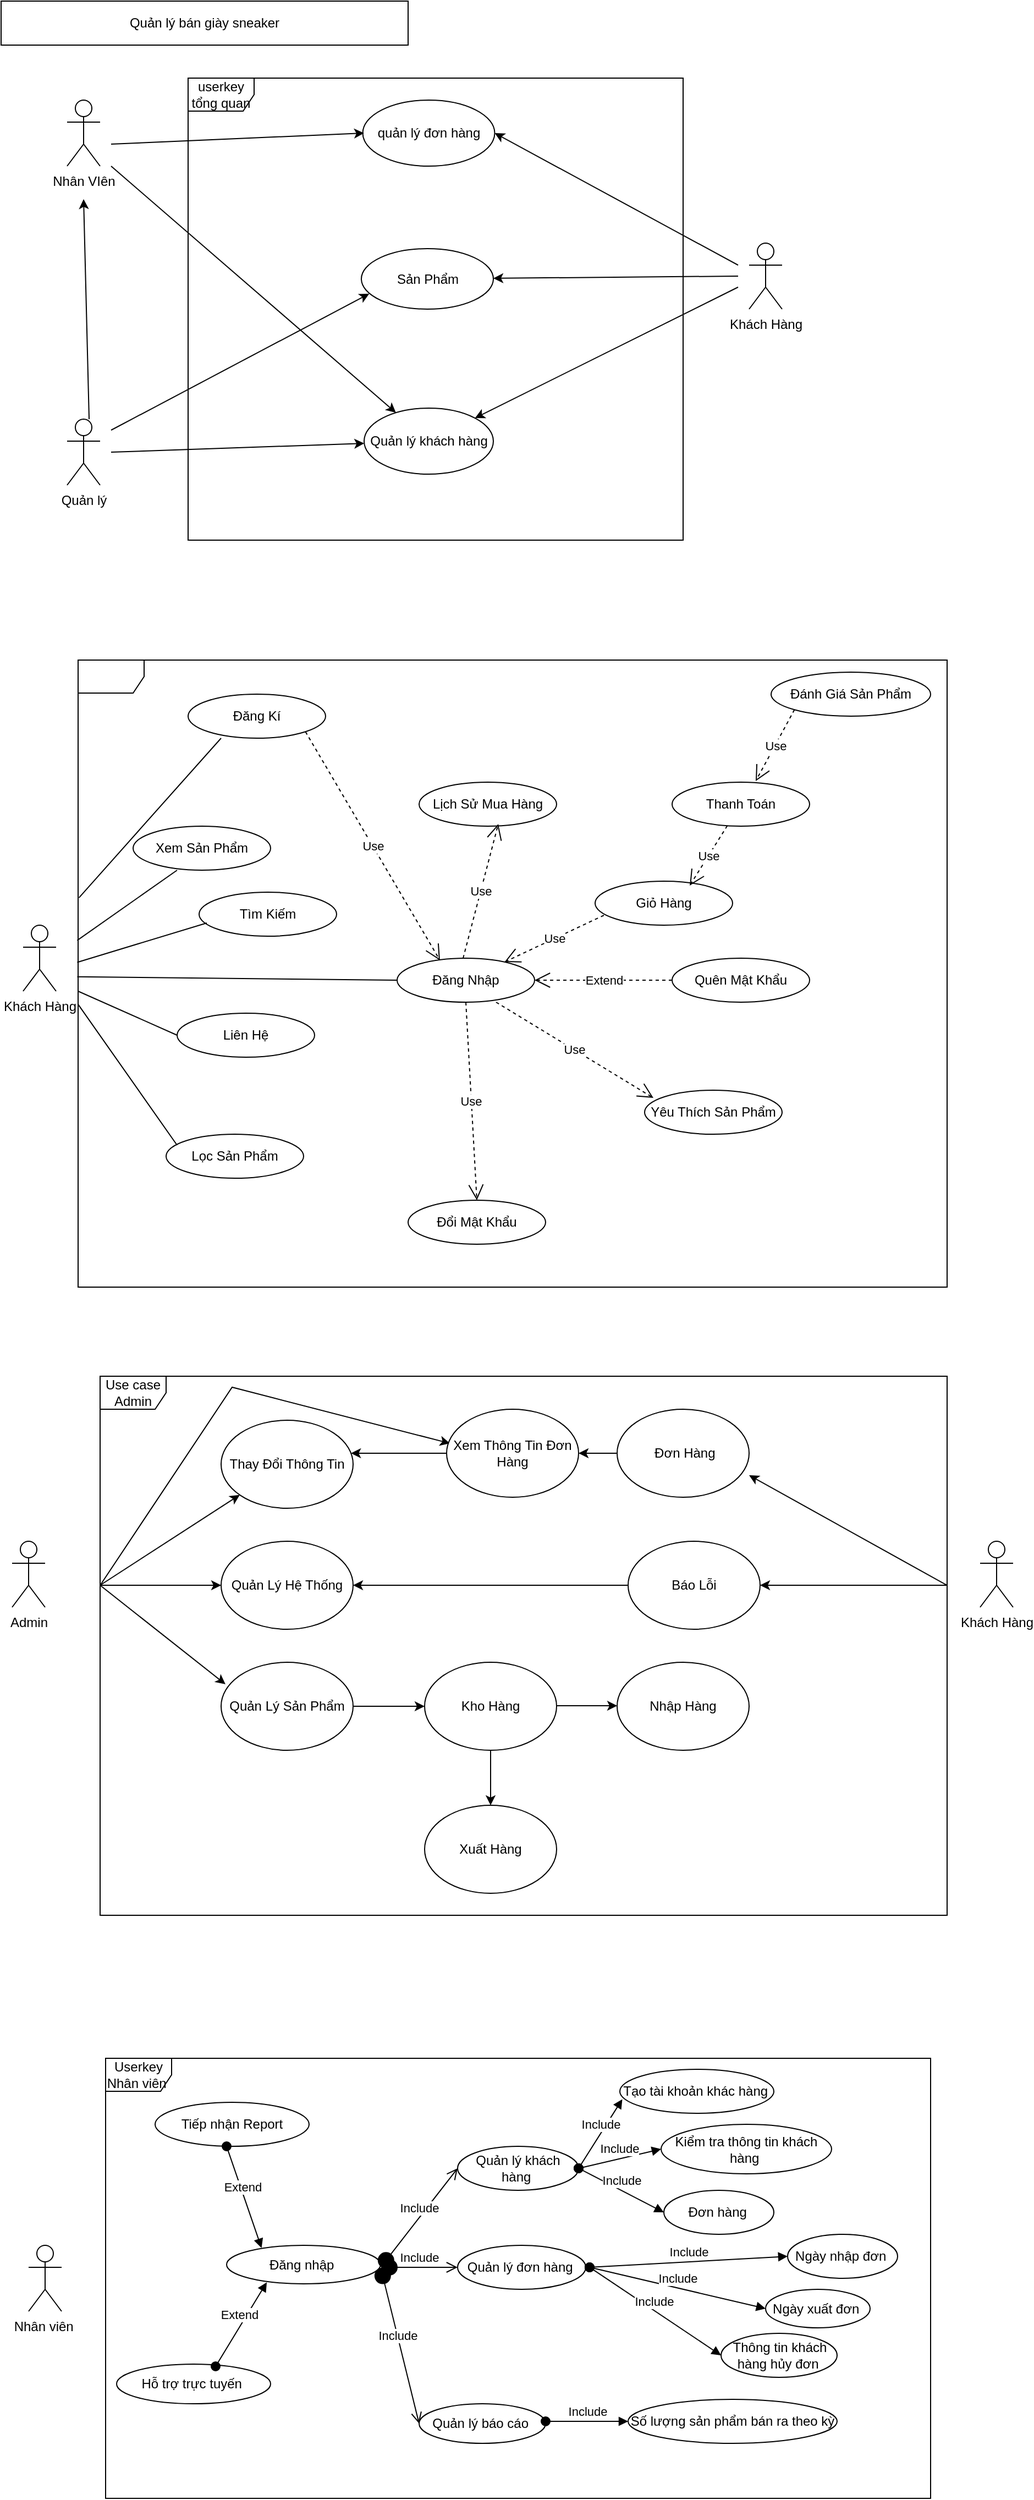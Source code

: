 <mxfile version="22.1.17" type="github">
  <diagram name="Trang-1" id="5llE8GZES7uabzYmKtOs">
    <mxGraphModel dx="1002" dy="535" grid="1" gridSize="10" guides="1" tooltips="1" connect="1" arrows="1" fold="1" page="1" pageScale="1" pageWidth="827" pageHeight="1169" math="0" shadow="0">
      <root>
        <mxCell id="0" />
        <mxCell id="1" parent="0" />
        <mxCell id="TOl0E02UGa285p_MY37N-1" value="Quản lý&lt;br&gt;" style="shape=umlActor;verticalLabelPosition=bottom;verticalAlign=top;html=1;outlineConnect=0;" parent="1" vertex="1">
          <mxGeometry x="60" y="380" width="30" height="60" as="geometry" />
        </mxCell>
        <mxCell id="TOl0E02UGa285p_MY37N-2" value="Nhân VIên" style="shape=umlActor;verticalLabelPosition=bottom;verticalAlign=top;html=1;outlineConnect=0;" parent="1" vertex="1">
          <mxGeometry x="60" y="90" width="30" height="60" as="geometry" />
        </mxCell>
        <mxCell id="TOl0E02UGa285p_MY37N-4" value="Khách Hàng&lt;br&gt;" style="shape=umlActor;verticalLabelPosition=bottom;verticalAlign=top;html=1;outlineConnect=0;" parent="1" vertex="1">
          <mxGeometry x="680" y="220" width="30" height="60" as="geometry" />
        </mxCell>
        <mxCell id="TOl0E02UGa285p_MY37N-10" value="userkey tổng quan" style="shape=umlFrame;whiteSpace=wrap;html=1;pointerEvents=0;" parent="1" vertex="1">
          <mxGeometry x="170" y="70" width="450" height="420" as="geometry" />
        </mxCell>
        <mxCell id="JZ5myD8rYxTzlc6HxNOB-1" value="quản lý đơn hàng" style="ellipse;whiteSpace=wrap;html=1;" parent="1" vertex="1">
          <mxGeometry x="328.75" y="90" width="120" height="60" as="geometry" />
        </mxCell>
        <mxCell id="JZ5myD8rYxTzlc6HxNOB-3" value="Quản lý khách hàng" style="ellipse;whiteSpace=wrap;html=1;" parent="1" vertex="1">
          <mxGeometry x="330" y="370" width="117.5" height="60" as="geometry" />
        </mxCell>
        <mxCell id="JZ5myD8rYxTzlc6HxNOB-4" value="Quản lý bán giày sneaker" style="rounded=0;whiteSpace=wrap;html=1;" parent="1" vertex="1">
          <mxGeometry width="370" height="40" as="geometry" />
        </mxCell>
        <mxCell id="JZ5myD8rYxTzlc6HxNOB-5" value="" style="endArrow=classic;html=1;rounded=0;exitX=0.667;exitY=0;exitDx=0;exitDy=0;exitPerimeter=0;" parent="1" source="TOl0E02UGa285p_MY37N-1" edge="1">
          <mxGeometry width="50" height="50" relative="1" as="geometry">
            <mxPoint x="60" y="390" as="sourcePoint" />
            <mxPoint x="75" y="180" as="targetPoint" />
          </mxGeometry>
        </mxCell>
        <mxCell id="JZ5myD8rYxTzlc6HxNOB-6" value="Sản Phẩm" style="ellipse;whiteSpace=wrap;html=1;" parent="1" vertex="1">
          <mxGeometry x="327.5" y="225" width="120" height="55" as="geometry" />
        </mxCell>
        <mxCell id="JZ5myD8rYxTzlc6HxNOB-13" value="" style="endArrow=classic;html=1;rounded=0;" parent="1" target="JZ5myD8rYxTzlc6HxNOB-3" edge="1">
          <mxGeometry width="50" height="50" relative="1" as="geometry">
            <mxPoint x="100" y="150" as="sourcePoint" />
            <mxPoint x="150" y="100" as="targetPoint" />
          </mxGeometry>
        </mxCell>
        <mxCell id="JZ5myD8rYxTzlc6HxNOB-16" value="" style="endArrow=classic;html=1;rounded=0;" parent="1" target="JZ5myD8rYxTzlc6HxNOB-3" edge="1">
          <mxGeometry width="50" height="50" relative="1" as="geometry">
            <mxPoint x="100" y="410" as="sourcePoint" />
            <mxPoint x="150" y="360" as="targetPoint" />
          </mxGeometry>
        </mxCell>
        <mxCell id="JZ5myD8rYxTzlc6HxNOB-17" value="" style="endArrow=classic;html=1;rounded=0;entryX=0.06;entryY=0.745;entryDx=0;entryDy=0;entryPerimeter=0;" parent="1" target="JZ5myD8rYxTzlc6HxNOB-6" edge="1">
          <mxGeometry width="50" height="50" relative="1" as="geometry">
            <mxPoint x="100" y="390" as="sourcePoint" />
            <mxPoint x="150" y="340" as="targetPoint" />
          </mxGeometry>
        </mxCell>
        <mxCell id="JZ5myD8rYxTzlc6HxNOB-18" value="" style="endArrow=classic;html=1;rounded=0;" parent="1" target="JZ5myD8rYxTzlc6HxNOB-6" edge="1">
          <mxGeometry width="50" height="50" relative="1" as="geometry">
            <mxPoint x="670" y="250" as="sourcePoint" />
            <mxPoint x="740" y="200" as="targetPoint" />
          </mxGeometry>
        </mxCell>
        <mxCell id="s3C_4ocLMXlNBmhWru_O-2" value="" style="shape=umlFrame;whiteSpace=wrap;html=1;pointerEvents=0;" parent="1" vertex="1">
          <mxGeometry x="70" y="599" width="790" height="570" as="geometry" />
        </mxCell>
        <mxCell id="s3C_4ocLMXlNBmhWru_O-5" value="Đăng Nhập" style="ellipse;whiteSpace=wrap;html=1;" parent="1" vertex="1">
          <mxGeometry x="360" y="870" width="125" height="40" as="geometry" />
        </mxCell>
        <mxCell id="s3C_4ocLMXlNBmhWru_O-7" value="Liên Hệ" style="ellipse;whiteSpace=wrap;html=1;" parent="1" vertex="1">
          <mxGeometry x="160" y="920" width="125" height="40" as="geometry" />
        </mxCell>
        <mxCell id="s3C_4ocLMXlNBmhWru_O-8" value="Đăng Kí" style="ellipse;whiteSpace=wrap;html=1;" parent="1" vertex="1">
          <mxGeometry x="170" y="630" width="125" height="40" as="geometry" />
        </mxCell>
        <mxCell id="s3C_4ocLMXlNBmhWru_O-9" value="Tìm Kiếm" style="ellipse;whiteSpace=wrap;html=1;" parent="1" vertex="1">
          <mxGeometry x="180" y="810" width="125" height="40" as="geometry" />
        </mxCell>
        <mxCell id="s3C_4ocLMXlNBmhWru_O-10" value="Lọc Sản Phẩm" style="ellipse;whiteSpace=wrap;html=1;" parent="1" vertex="1">
          <mxGeometry x="150" y="1030" width="125" height="40" as="geometry" />
        </mxCell>
        <mxCell id="s3C_4ocLMXlNBmhWru_O-11" value="Lịch Sử Mua Hàng" style="ellipse;whiteSpace=wrap;html=1;" parent="1" vertex="1">
          <mxGeometry x="380" y="710" width="125" height="40" as="geometry" />
        </mxCell>
        <mxCell id="s3C_4ocLMXlNBmhWru_O-12" value="Đổi Mật Khẩu" style="ellipse;whiteSpace=wrap;html=1;" parent="1" vertex="1">
          <mxGeometry x="370" y="1090" width="125" height="40" as="geometry" />
        </mxCell>
        <mxCell id="s3C_4ocLMXlNBmhWru_O-13" value="Giỏ Hàng" style="ellipse;whiteSpace=wrap;html=1;" parent="1" vertex="1">
          <mxGeometry x="540" y="800" width="125" height="40" as="geometry" />
        </mxCell>
        <mxCell id="s3C_4ocLMXlNBmhWru_O-14" value="Thanh Toán" style="ellipse;whiteSpace=wrap;html=1;" parent="1" vertex="1">
          <mxGeometry x="610" y="710" width="125" height="40" as="geometry" />
        </mxCell>
        <mxCell id="s3C_4ocLMXlNBmhWru_O-15" value="Đánh Giá Sản Phẩm" style="ellipse;whiteSpace=wrap;html=1;" parent="1" vertex="1">
          <mxGeometry x="700" y="610" width="145" height="40" as="geometry" />
        </mxCell>
        <mxCell id="s3C_4ocLMXlNBmhWru_O-17" value="Yêu Thích Sản Phẩm" style="ellipse;whiteSpace=wrap;html=1;" parent="1" vertex="1">
          <mxGeometry x="585" y="990" width="125" height="40" as="geometry" />
        </mxCell>
        <mxCell id="s3C_4ocLMXlNBmhWru_O-21" value="Xem Sản Phẩm" style="ellipse;whiteSpace=wrap;html=1;" parent="1" vertex="1">
          <mxGeometry x="120" y="750" width="125" height="40" as="geometry" />
        </mxCell>
        <mxCell id="s3C_4ocLMXlNBmhWru_O-22" value="Use" style="endArrow=open;endSize=12;dashed=1;html=1;rounded=0;exitX=0.5;exitY=1;exitDx=0;exitDy=0;entryX=0.5;entryY=0;entryDx=0;entryDy=0;" parent="1" source="s3C_4ocLMXlNBmhWru_O-5" target="s3C_4ocLMXlNBmhWru_O-12" edge="1">
          <mxGeometry width="160" relative="1" as="geometry">
            <mxPoint x="350" y="930" as="sourcePoint" />
            <mxPoint x="510" y="930" as="targetPoint" />
          </mxGeometry>
        </mxCell>
        <mxCell id="s3C_4ocLMXlNBmhWru_O-27" value="" style="endArrow=none;html=1;rounded=0;entryX=0.24;entryY=1;entryDx=0;entryDy=0;entryPerimeter=0;exitX=0.001;exitY=0.379;exitDx=0;exitDy=0;exitPerimeter=0;" parent="1" source="s3C_4ocLMXlNBmhWru_O-2" target="s3C_4ocLMXlNBmhWru_O-8" edge="1">
          <mxGeometry width="50" height="50" relative="1" as="geometry">
            <mxPoint x="90" y="760" as="sourcePoint" />
            <mxPoint x="140" y="710" as="targetPoint" />
          </mxGeometry>
        </mxCell>
        <mxCell id="s3C_4ocLMXlNBmhWru_O-28" value="" style="endArrow=none;html=1;rounded=0;exitX=-0.001;exitY=0.447;exitDx=0;exitDy=0;exitPerimeter=0;" parent="1" source="s3C_4ocLMXlNBmhWru_O-2" edge="1">
          <mxGeometry width="50" height="50" relative="1" as="geometry">
            <mxPoint x="110" y="840" as="sourcePoint" />
            <mxPoint x="160" y="790" as="targetPoint" />
          </mxGeometry>
        </mxCell>
        <mxCell id="s3C_4ocLMXlNBmhWru_O-29" value="" style="endArrow=none;html=1;rounded=0;exitX=-0.001;exitY=0.482;exitDx=0;exitDy=0;exitPerimeter=0;entryX=0.056;entryY=0.7;entryDx=0;entryDy=0;entryPerimeter=0;" parent="1" source="s3C_4ocLMXlNBmhWru_O-2" target="s3C_4ocLMXlNBmhWru_O-9" edge="1">
          <mxGeometry width="50" height="50" relative="1" as="geometry">
            <mxPoint x="70" y="910" as="sourcePoint" />
            <mxPoint x="120" y="860" as="targetPoint" />
          </mxGeometry>
        </mxCell>
        <mxCell id="s3C_4ocLMXlNBmhWru_O-31" value="" style="endArrow=none;html=1;rounded=0;entryX=0;entryY=0.5;entryDx=0;entryDy=0;" parent="1" target="s3C_4ocLMXlNBmhWru_O-7" edge="1">
          <mxGeometry width="50" height="50" relative="1" as="geometry">
            <mxPoint x="70" y="900" as="sourcePoint" />
            <mxPoint x="150" y="970" as="targetPoint" />
          </mxGeometry>
        </mxCell>
        <mxCell id="s3C_4ocLMXlNBmhWru_O-32" value="" style="endArrow=none;html=1;rounded=0;exitX=0;exitY=0.549;exitDx=0;exitDy=0;exitPerimeter=0;entryX=0.08;entryY=0.25;entryDx=0;entryDy=0;entryPerimeter=0;" parent="1" source="s3C_4ocLMXlNBmhWru_O-2" target="s3C_4ocLMXlNBmhWru_O-10" edge="1">
          <mxGeometry width="50" height="50" relative="1" as="geometry">
            <mxPoint x="120" y="1070" as="sourcePoint" />
            <mxPoint x="170" y="1040" as="targetPoint" />
          </mxGeometry>
        </mxCell>
        <mxCell id="s3C_4ocLMXlNBmhWru_O-33" value="" style="endArrow=none;html=1;rounded=0;exitX=0;exitY=0.5;exitDx=0;exitDy=0;entryX=-0.001;entryY=0.505;entryDx=0;entryDy=0;entryPerimeter=0;" parent="1" source="s3C_4ocLMXlNBmhWru_O-5" target="s3C_4ocLMXlNBmhWru_O-2" edge="1">
          <mxGeometry width="50" height="50" relative="1" as="geometry">
            <mxPoint x="280" y="910" as="sourcePoint" />
            <mxPoint x="330" y="860" as="targetPoint" />
          </mxGeometry>
        </mxCell>
        <mxCell id="s3C_4ocLMXlNBmhWru_O-34" value="Use" style="endArrow=open;endSize=12;dashed=1;html=1;rounded=0;entryX=0.576;entryY=0.95;entryDx=0;entryDy=0;entryPerimeter=0;" parent="1" target="s3C_4ocLMXlNBmhWru_O-11" edge="1">
          <mxGeometry width="160" relative="1" as="geometry">
            <mxPoint x="420" y="870" as="sourcePoint" />
            <mxPoint x="580" y="870" as="targetPoint" />
          </mxGeometry>
        </mxCell>
        <mxCell id="s3C_4ocLMXlNBmhWru_O-36" value="Use" style="endArrow=open;endSize=12;dashed=1;html=1;rounded=0;entryX=0.064;entryY=0.175;entryDx=0;entryDy=0;entryPerimeter=0;" parent="1" target="s3C_4ocLMXlNBmhWru_O-17" edge="1">
          <mxGeometry width="160" relative="1" as="geometry">
            <mxPoint x="450" y="910" as="sourcePoint" />
            <mxPoint x="610" y="910" as="targetPoint" />
          </mxGeometry>
        </mxCell>
        <mxCell id="s3C_4ocLMXlNBmhWru_O-37" value="Use" style="endArrow=open;endSize=12;dashed=1;html=1;rounded=0;entryX=0.608;entryY=-0.025;entryDx=0;entryDy=0;entryPerimeter=0;exitX=0;exitY=1;exitDx=0;exitDy=0;" parent="1" source="s3C_4ocLMXlNBmhWru_O-15" target="s3C_4ocLMXlNBmhWru_O-14" edge="1">
          <mxGeometry width="160" relative="1" as="geometry">
            <mxPoint x="670" y="690" as="sourcePoint" />
            <mxPoint x="830" y="690" as="targetPoint" />
          </mxGeometry>
        </mxCell>
        <mxCell id="s3C_4ocLMXlNBmhWru_O-38" value="Use" style="endArrow=open;endSize=12;dashed=1;html=1;rounded=0;entryX=0.688;entryY=0.1;entryDx=0;entryDy=0;entryPerimeter=0;" parent="1" source="s3C_4ocLMXlNBmhWru_O-14" target="s3C_4ocLMXlNBmhWru_O-13" edge="1">
          <mxGeometry width="160" relative="1" as="geometry">
            <mxPoint x="610" y="750" as="sourcePoint" />
            <mxPoint x="770" y="750" as="targetPoint" />
          </mxGeometry>
        </mxCell>
        <mxCell id="s3C_4ocLMXlNBmhWru_O-39" value="Use" style="endArrow=open;endSize=12;dashed=1;html=1;rounded=0;exitX=0.064;exitY=0.775;exitDx=0;exitDy=0;exitPerimeter=0;" parent="1" source="s3C_4ocLMXlNBmhWru_O-13" target="s3C_4ocLMXlNBmhWru_O-5" edge="1">
          <mxGeometry width="160" relative="1" as="geometry">
            <mxPoint x="500" y="820" as="sourcePoint" />
            <mxPoint x="660" y="820" as="targetPoint" />
          </mxGeometry>
        </mxCell>
        <mxCell id="s3C_4ocLMXlNBmhWru_O-43" value="Khách Hàng&lt;br&gt;" style="shape=umlActor;verticalLabelPosition=bottom;verticalAlign=top;html=1;outlineConnect=0;" parent="1" vertex="1">
          <mxGeometry x="20" y="840" width="30" height="60" as="geometry" />
        </mxCell>
        <mxCell id="nKltx8LlwTnS0seHunnq-49" value="Use case Admin" style="shape=umlFrame;whiteSpace=wrap;html=1;pointerEvents=0;" vertex="1" parent="1">
          <mxGeometry x="90" y="1250" width="770" height="490" as="geometry" />
        </mxCell>
        <mxCell id="MmnQWj6stlSC9tFPP3Ny-4" value="" style="endArrow=classic;html=1;rounded=0;entryX=1;entryY=0.5;entryDx=0;entryDy=0;" parent="1" target="JZ5myD8rYxTzlc6HxNOB-1" edge="1">
          <mxGeometry width="50" height="50" relative="1" as="geometry">
            <mxPoint x="670" y="240" as="sourcePoint" />
            <mxPoint x="500" y="230" as="targetPoint" />
          </mxGeometry>
        </mxCell>
        <mxCell id="Wos202EcLyyklP4NpOIM-1" value="Nhân viên&amp;nbsp;" style="shape=umlActor;verticalLabelPosition=bottom;verticalAlign=top;html=1;outlineConnect=0;" vertex="1" parent="1">
          <mxGeometry x="25" y="2040" width="30" height="60" as="geometry" />
        </mxCell>
        <mxCell id="nKltx8LlwTnS0seHunnq-50" value="Admin" style="shape=umlActor;verticalLabelPosition=bottom;verticalAlign=top;html=1;outlineConnect=0;" vertex="1" parent="1">
          <mxGeometry x="10" y="1400" width="30" height="60" as="geometry" />
        </mxCell>
        <mxCell id="Wos202EcLyyklP4NpOIM-2" value="Userkey Nhân viên&amp;nbsp;" style="shape=umlFrame;whiteSpace=wrap;html=1;pointerEvents=0;" vertex="1" parent="1">
          <mxGeometry x="95" y="1870" width="750" height="400" as="geometry" />
        </mxCell>
        <mxCell id="MmnQWj6stlSC9tFPP3Ny-5" value="" style="endArrow=classic;html=1;rounded=0;" edge="1" parent="1" target="JZ5myD8rYxTzlc6HxNOB-3">
          <mxGeometry width="50" height="50" relative="1" as="geometry">
            <mxPoint x="670" y="260" as="sourcePoint" />
            <mxPoint x="470" y="310" as="targetPoint" />
          </mxGeometry>
        </mxCell>
        <mxCell id="Wos202EcLyyklP4NpOIM-4" value="Đăng nhập&amp;nbsp;" style="ellipse;whiteSpace=wrap;html=1;" vertex="1" parent="1">
          <mxGeometry x="205" y="2040" width="140" height="35" as="geometry" />
        </mxCell>
        <mxCell id="nKltx8LlwTnS0seHunnq-53" value="Thay Đổi Thông Tin" style="ellipse;whiteSpace=wrap;html=1;" vertex="1" parent="1">
          <mxGeometry x="200" y="1290" width="120" height="80" as="geometry" />
        </mxCell>
        <mxCell id="Wos202EcLyyklP4NpOIM-5" value="Quản lý khách hàng&amp;nbsp;" style="ellipse;whiteSpace=wrap;html=1;" vertex="1" parent="1">
          <mxGeometry x="415" y="1950" width="110" height="40" as="geometry" />
        </mxCell>
        <mxCell id="I8MrL8NOdYnkGvwBBJZY-1" value="" style="endArrow=classic;html=1;rounded=0;entryX=0.01;entryY=0.5;entryDx=0;entryDy=0;entryPerimeter=0;" edge="1" parent="1" target="JZ5myD8rYxTzlc6HxNOB-1">
          <mxGeometry width="50" height="50" relative="1" as="geometry">
            <mxPoint x="100" y="130" as="sourcePoint" />
            <mxPoint x="560" y="250" as="targetPoint" />
          </mxGeometry>
        </mxCell>
        <mxCell id="Wos202EcLyyklP4NpOIM-8" value="Tạo tài khoản khác hàng&amp;nbsp;" style="ellipse;whiteSpace=wrap;html=1;" vertex="1" parent="1">
          <mxGeometry x="562.5" y="1880" width="140" height="40" as="geometry" />
        </mxCell>
        <mxCell id="nKltx8LlwTnS0seHunnq-54" value="Quản Lý Hệ Thống" style="ellipse;whiteSpace=wrap;html=1;" vertex="1" parent="1">
          <mxGeometry x="200" y="1400" width="120" height="80" as="geometry" />
        </mxCell>
        <mxCell id="Wos202EcLyyklP4NpOIM-9" value="Quản lý báo cáo&amp;nbsp;" style="ellipse;whiteSpace=wrap;html=1;" vertex="1" parent="1">
          <mxGeometry x="380" y="2184" width="115" height="36" as="geometry" />
        </mxCell>
        <mxCell id="vZMHZeMNr2sQ4nlG3Gvj-1" value="Use" style="endArrow=open;endSize=12;dashed=1;html=1;rounded=0;entryX=0.312;entryY=0.05;entryDx=0;entryDy=0;entryPerimeter=0;exitX=1;exitY=1;exitDx=0;exitDy=0;" edge="1" parent="1" source="s3C_4ocLMXlNBmhWru_O-8" target="s3C_4ocLMXlNBmhWru_O-5">
          <mxGeometry width="160" relative="1" as="geometry">
            <mxPoint x="220" y="700" as="sourcePoint" />
            <mxPoint x="380" y="700" as="targetPoint" />
          </mxGeometry>
        </mxCell>
        <mxCell id="Wos202EcLyyklP4NpOIM-10" value="Quản lý đơn hàng&amp;nbsp;" style="ellipse;whiteSpace=wrap;html=1;" vertex="1" parent="1">
          <mxGeometry x="415" y="2040" width="116.5" height="40" as="geometry" />
        </mxCell>
        <mxCell id="nKltx8LlwTnS0seHunnq-78" value="" style="edgeStyle=orthogonalEdgeStyle;rounded=0;orthogonalLoop=1;jettySize=auto;html=1;" edge="1" parent="1" source="nKltx8LlwTnS0seHunnq-59" target="nKltx8LlwTnS0seHunnq-77">
          <mxGeometry relative="1" as="geometry" />
        </mxCell>
        <mxCell id="Wos202EcLyyklP4NpOIM-11" value="Kiểm tra thông tin khách hàng&amp;nbsp;" style="ellipse;whiteSpace=wrap;html=1;" vertex="1" parent="1">
          <mxGeometry x="600" y="1930" width="155" height="45" as="geometry" />
        </mxCell>
        <mxCell id="nKltx8LlwTnS0seHunnq-59" value="Quản Lý Sản Phẩm" style="ellipse;whiteSpace=wrap;html=1;" vertex="1" parent="1">
          <mxGeometry x="200" y="1510" width="120" height="80" as="geometry" />
        </mxCell>
        <mxCell id="Wos202EcLyyklP4NpOIM-12" value="Đơn hàng&amp;nbsp;" style="ellipse;whiteSpace=wrap;html=1;" vertex="1" parent="1">
          <mxGeometry x="602.5" y="1990" width="100" height="40" as="geometry" />
        </mxCell>
        <mxCell id="vZMHZeMNr2sQ4nlG3Gvj-3" value="Extend" style="endArrow=open;endSize=12;dashed=1;html=1;rounded=0;exitX=0;exitY=0.5;exitDx=0;exitDy=0;entryX=1;entryY=0.5;entryDx=0;entryDy=0;" edge="1" parent="1" source="vZMHZeMNr2sQ4nlG3Gvj-4" target="s3C_4ocLMXlNBmhWru_O-5">
          <mxGeometry width="160" relative="1" as="geometry">
            <mxPoint x="490" y="890" as="sourcePoint" />
            <mxPoint x="490" y="890" as="targetPoint" />
          </mxGeometry>
        </mxCell>
        <mxCell id="Wos202EcLyyklP4NpOIM-13" value="Tiếp nhận Report" style="ellipse;whiteSpace=wrap;html=1;" vertex="1" parent="1">
          <mxGeometry x="140" y="1910" width="140" height="40" as="geometry" />
        </mxCell>
        <mxCell id="nKltx8LlwTnS0seHunnq-62" value="" style="endArrow=classic;html=1;rounded=0;" edge="1" parent="1" target="nKltx8LlwTnS0seHunnq-53">
          <mxGeometry width="50" height="50" relative="1" as="geometry">
            <mxPoint x="90" y="1440" as="sourcePoint" />
            <mxPoint x="140" y="1390" as="targetPoint" />
          </mxGeometry>
        </mxCell>
        <mxCell id="Wos202EcLyyklP4NpOIM-14" value="Extend&amp;nbsp;" style="html=1;verticalAlign=bottom;startArrow=oval;startFill=1;endArrow=block;startSize=8;curved=0;rounded=0;entryX=0.227;entryY=0.069;entryDx=0;entryDy=0;entryPerimeter=0;" edge="1" parent="1" target="Wos202EcLyyklP4NpOIM-4">
          <mxGeometry width="60" relative="1" as="geometry">
            <mxPoint x="205" y="1950" as="sourcePoint" />
            <mxPoint x="265" y="1950" as="targetPoint" />
          </mxGeometry>
        </mxCell>
        <mxCell id="vZMHZeMNr2sQ4nlG3Gvj-4" value="Quên Mật Khẩu" style="ellipse;whiteSpace=wrap;html=1;" vertex="1" parent="1">
          <mxGeometry x="610" y="870" width="125" height="40" as="geometry" />
        </mxCell>
        <mxCell id="Wos202EcLyyklP4NpOIM-15" value="Hỗ trợ trực tuyến&amp;nbsp;" style="ellipse;whiteSpace=wrap;html=1;" vertex="1" parent="1">
          <mxGeometry x="105" y="2148" width="140" height="36" as="geometry" />
        </mxCell>
        <mxCell id="nKltx8LlwTnS0seHunnq-63" value="" style="endArrow=classic;html=1;rounded=0;entryX=0;entryY=0.5;entryDx=0;entryDy=0;" edge="1" parent="1" target="nKltx8LlwTnS0seHunnq-54">
          <mxGeometry width="50" height="50" relative="1" as="geometry">
            <mxPoint x="90" y="1440" as="sourcePoint" />
            <mxPoint x="150" y="1440" as="targetPoint" />
          </mxGeometry>
        </mxCell>
        <mxCell id="Wos202EcLyyklP4NpOIM-18" value="Extend&amp;nbsp;" style="html=1;verticalAlign=bottom;startArrow=oval;startFill=1;endArrow=block;startSize=8;curved=0;rounded=0;entryX=0.261;entryY=0.96;entryDx=0;entryDy=0;entryPerimeter=0;" edge="1" parent="1" target="Wos202EcLyyklP4NpOIM-4">
          <mxGeometry width="60" relative="1" as="geometry">
            <mxPoint x="195" y="2150" as="sourcePoint" />
            <mxPoint x="255" y="2150" as="targetPoint" />
          </mxGeometry>
        </mxCell>
        <mxCell id="nKltx8LlwTnS0seHunnq-65" value="" style="endArrow=classic;html=1;rounded=0;entryX=0.033;entryY=0.25;entryDx=0;entryDy=0;entryPerimeter=0;" edge="1" parent="1" target="nKltx8LlwTnS0seHunnq-59">
          <mxGeometry width="50" height="50" relative="1" as="geometry">
            <mxPoint x="90" y="1440" as="sourcePoint" />
            <mxPoint x="160" y="1480" as="targetPoint" />
          </mxGeometry>
        </mxCell>
        <mxCell id="Wos202EcLyyklP4NpOIM-19" value="Include" style="html=1;verticalAlign=bottom;startArrow=circle;startFill=1;endArrow=open;startSize=6;endSize=8;curved=0;rounded=0;entryX=0;entryY=0.5;entryDx=0;entryDy=0;" edge="1" parent="1" target="Wos202EcLyyklP4NpOIM-10">
          <mxGeometry width="80" relative="1" as="geometry">
            <mxPoint x="345" y="2060" as="sourcePoint" />
            <mxPoint x="425" y="2060" as="targetPoint" />
          </mxGeometry>
        </mxCell>
        <mxCell id="nKltx8LlwTnS0seHunnq-66" value="" style="endArrow=classic;html=1;rounded=0;exitX=0;exitY=0.388;exitDx=0;exitDy=0;exitPerimeter=0;entryX=0.025;entryY=0.388;entryDx=0;entryDy=0;entryPerimeter=0;" edge="1" parent="1" source="nKltx8LlwTnS0seHunnq-49" target="nKltx8LlwTnS0seHunnq-69">
          <mxGeometry width="50" height="50" relative="1" as="geometry">
            <mxPoint x="110" y="1400" as="sourcePoint" />
            <mxPoint x="160" y="1350" as="targetPoint" />
            <Array as="points">
              <mxPoint x="210" y="1260" />
            </Array>
          </mxGeometry>
        </mxCell>
        <mxCell id="Wos202EcLyyklP4NpOIM-22" value="Ngày nhập đơn&amp;nbsp;" style="ellipse;whiteSpace=wrap;html=1;" vertex="1" parent="1">
          <mxGeometry x="715" y="2030" width="100" height="40" as="geometry" />
        </mxCell>
        <mxCell id="nKltx8LlwTnS0seHunnq-67" value="Khách Hàng" style="shape=umlActor;verticalLabelPosition=bottom;verticalAlign=top;html=1;outlineConnect=0;" vertex="1" parent="1">
          <mxGeometry x="890" y="1400" width="30" height="60" as="geometry" />
        </mxCell>
        <mxCell id="Wos202EcLyyklP4NpOIM-23" value="Include" style="html=1;verticalAlign=bottom;startArrow=oval;startFill=1;endArrow=block;startSize=8;curved=0;rounded=0;entryX=0.016;entryY=0.68;entryDx=0;entryDy=0;entryPerimeter=0;exitX=1;exitY=0.5;exitDx=0;exitDy=0;" edge="1" parent="1" source="Wos202EcLyyklP4NpOIM-5" target="Wos202EcLyyklP4NpOIM-8">
          <mxGeometry width="60" relative="1" as="geometry">
            <mxPoint x="515" y="1960" as="sourcePoint" />
            <mxPoint x="575" y="1960" as="targetPoint" />
          </mxGeometry>
        </mxCell>
        <mxCell id="nKltx8LlwTnS0seHunnq-73" value="" style="edgeStyle=orthogonalEdgeStyle;rounded=0;orthogonalLoop=1;jettySize=auto;html=1;" edge="1" parent="1" source="nKltx8LlwTnS0seHunnq-68" target="nKltx8LlwTnS0seHunnq-69">
          <mxGeometry relative="1" as="geometry" />
        </mxCell>
        <mxCell id="Wos202EcLyyklP4NpOIM-24" value="Include" style="html=1;verticalAlign=bottom;startArrow=oval;startFill=1;endArrow=block;startSize=8;curved=0;rounded=0;entryX=0;entryY=0.5;entryDx=0;entryDy=0;" edge="1" parent="1" target="Wos202EcLyyklP4NpOIM-11">
          <mxGeometry width="60" relative="1" as="geometry">
            <mxPoint x="525" y="1970" as="sourcePoint" />
            <mxPoint x="575" y="1970" as="targetPoint" />
          </mxGeometry>
        </mxCell>
        <mxCell id="nKltx8LlwTnS0seHunnq-68" value="&amp;nbsp;Đơn Hàng" style="ellipse;whiteSpace=wrap;html=1;" vertex="1" parent="1">
          <mxGeometry x="560" y="1280" width="120" height="80" as="geometry" />
        </mxCell>
        <mxCell id="Wos202EcLyyklP4NpOIM-25" value="Include" style="html=1;verticalAlign=bottom;startArrow=oval;startFill=1;endArrow=block;startSize=8;curved=0;rounded=0;entryX=0;entryY=0.5;entryDx=0;entryDy=0;exitX=1;exitY=0.5;exitDx=0;exitDy=0;" edge="1" parent="1" source="Wos202EcLyyklP4NpOIM-5" target="Wos202EcLyyklP4NpOIM-12">
          <mxGeometry width="60" relative="1" as="geometry">
            <mxPoint x="530" y="1970" as="sourcePoint" />
            <mxPoint x="580" y="1630" as="targetPoint" />
          </mxGeometry>
        </mxCell>
        <mxCell id="nKltx8LlwTnS0seHunnq-70" value="" style="edgeStyle=orthogonalEdgeStyle;rounded=0;orthogonalLoop=1;jettySize=auto;html=1;" edge="1" parent="1" source="nKltx8LlwTnS0seHunnq-69" target="nKltx8LlwTnS0seHunnq-53">
          <mxGeometry relative="1" as="geometry">
            <Array as="points">
              <mxPoint x="340" y="1320" />
              <mxPoint x="340" y="1320" />
            </Array>
          </mxGeometry>
        </mxCell>
        <mxCell id="Wos202EcLyyklP4NpOIM-26" value="Ngày xuất đơn&amp;nbsp;" style="ellipse;whiteSpace=wrap;html=1;" vertex="1" parent="1">
          <mxGeometry x="695" y="2080" width="95" height="35" as="geometry" />
        </mxCell>
        <mxCell id="nKltx8LlwTnS0seHunnq-69" value="Xem Thông Tin Đơn Hàng" style="ellipse;whiteSpace=wrap;html=1;" vertex="1" parent="1">
          <mxGeometry x="405" y="1280" width="120" height="80" as="geometry" />
        </mxCell>
        <mxCell id="Wos202EcLyyklP4NpOIM-28" value="Include" style="html=1;verticalAlign=bottom;startArrow=oval;startFill=1;endArrow=block;startSize=8;curved=0;rounded=0;entryX=0;entryY=0.5;entryDx=0;entryDy=0;" edge="1" parent="1" target="Wos202EcLyyklP4NpOIM-22">
          <mxGeometry width="60" relative="1" as="geometry">
            <mxPoint x="535" y="2060" as="sourcePoint" />
            <mxPoint x="585" y="2095" as="targetPoint" />
          </mxGeometry>
        </mxCell>
        <mxCell id="nKltx8LlwTnS0seHunnq-72" value="" style="endArrow=classic;html=1;rounded=0;entryX=1;entryY=0.75;entryDx=0;entryDy=0;entryPerimeter=0;exitX=1;exitY=0.388;exitDx=0;exitDy=0;exitPerimeter=0;" edge="1" parent="1" source="nKltx8LlwTnS0seHunnq-49" target="nKltx8LlwTnS0seHunnq-68">
          <mxGeometry width="50" height="50" relative="1" as="geometry">
            <mxPoint x="620" y="1440" as="sourcePoint" />
            <mxPoint x="670" y="1390" as="targetPoint" />
          </mxGeometry>
        </mxCell>
        <mxCell id="Wos202EcLyyklP4NpOIM-29" value="Include" style="html=1;verticalAlign=bottom;startArrow=oval;startFill=1;endArrow=block;startSize=8;curved=0;rounded=0;entryX=0;entryY=0.5;entryDx=0;entryDy=0;" edge="1" parent="1" target="Wos202EcLyyklP4NpOIM-26">
          <mxGeometry width="60" relative="1" as="geometry">
            <mxPoint x="535" y="2060" as="sourcePoint" />
            <mxPoint x="595" y="2060" as="targetPoint" />
          </mxGeometry>
        </mxCell>
        <mxCell id="nKltx8LlwTnS0seHunnq-74" value="Báo Lỗi" style="ellipse;whiteSpace=wrap;html=1;" vertex="1" parent="1">
          <mxGeometry x="570" y="1400" width="120" height="80" as="geometry" />
        </mxCell>
        <mxCell id="Wos202EcLyyklP4NpOIM-30" value="Thông tin khách hàng hủy đơn&amp;nbsp;" style="ellipse;whiteSpace=wrap;html=1;" vertex="1" parent="1">
          <mxGeometry x="654.5" y="2120" width="105.5" height="40" as="geometry" />
        </mxCell>
        <mxCell id="nKltx8LlwTnS0seHunnq-75" value="" style="endArrow=classic;html=1;rounded=0;entryX=1;entryY=0.5;entryDx=0;entryDy=0;" edge="1" parent="1" target="nKltx8LlwTnS0seHunnq-74">
          <mxGeometry width="50" height="50" relative="1" as="geometry">
            <mxPoint x="860" y="1440" as="sourcePoint" />
            <mxPoint x="750" y="1450" as="targetPoint" />
          </mxGeometry>
        </mxCell>
        <mxCell id="Wos202EcLyyklP4NpOIM-31" value="Include&amp;nbsp;" style="html=1;verticalAlign=bottom;startArrow=oval;startFill=1;endArrow=block;startSize=8;curved=0;rounded=0;entryX=0;entryY=0.5;entryDx=0;entryDy=0;" edge="1" parent="1" target="Wos202EcLyyklP4NpOIM-30">
          <mxGeometry width="60" relative="1" as="geometry">
            <mxPoint x="535" y="2060" as="sourcePoint" />
            <mxPoint x="595" y="2060" as="targetPoint" />
          </mxGeometry>
        </mxCell>
        <mxCell id="nKltx8LlwTnS0seHunnq-76" value="" style="endArrow=classic;html=1;rounded=0;exitX=0;exitY=0.5;exitDx=0;exitDy=0;entryX=1;entryY=0.5;entryDx=0;entryDy=0;" edge="1" parent="1" source="nKltx8LlwTnS0seHunnq-74" target="nKltx8LlwTnS0seHunnq-54">
          <mxGeometry width="50" height="50" relative="1" as="geometry">
            <mxPoint x="370" y="1490" as="sourcePoint" />
            <mxPoint x="420" y="1440" as="targetPoint" />
          </mxGeometry>
        </mxCell>
        <mxCell id="Wos202EcLyyklP4NpOIM-32" value="Số lượng sản phẩm bán ra theo kỳ" style="ellipse;whiteSpace=wrap;html=1;" vertex="1" parent="1">
          <mxGeometry x="570" y="2180" width="190" height="40" as="geometry" />
        </mxCell>
        <mxCell id="nKltx8LlwTnS0seHunnq-81" value="" style="edgeStyle=orthogonalEdgeStyle;rounded=0;orthogonalLoop=1;jettySize=auto;html=1;" edge="1" parent="1">
          <mxGeometry relative="1" as="geometry">
            <mxPoint x="505" y="1549.5" as="sourcePoint" />
            <mxPoint x="560" y="1549.5" as="targetPoint" />
          </mxGeometry>
        </mxCell>
        <mxCell id="Wos202EcLyyklP4NpOIM-34" value="Include&amp;nbsp;" style="html=1;verticalAlign=bottom;startArrow=circle;startFill=1;endArrow=open;startSize=6;endSize=8;curved=0;rounded=0;entryX=0;entryY=0.5;entryDx=0;entryDy=0;" edge="1" parent="1" target="Wos202EcLyyklP4NpOIM-9">
          <mxGeometry width="80" relative="1" as="geometry">
            <mxPoint x="345" y="2060" as="sourcePoint" />
            <mxPoint x="425" y="2060" as="targetPoint" />
          </mxGeometry>
        </mxCell>
        <mxCell id="nKltx8LlwTnS0seHunnq-83" value="" style="edgeStyle=orthogonalEdgeStyle;rounded=0;orthogonalLoop=1;jettySize=auto;html=1;" edge="1" parent="1" source="nKltx8LlwTnS0seHunnq-77" target="nKltx8LlwTnS0seHunnq-82">
          <mxGeometry relative="1" as="geometry" />
        </mxCell>
        <mxCell id="Wos202EcLyyklP4NpOIM-35" value="Include" style="html=1;verticalAlign=bottom;startArrow=circle;startFill=1;endArrow=open;startSize=6;endSize=8;curved=0;rounded=0;entryX=0;entryY=0.5;entryDx=0;entryDy=0;" edge="1" parent="1" target="Wos202EcLyyklP4NpOIM-5">
          <mxGeometry width="80" relative="1" as="geometry">
            <mxPoint x="345" y="2060" as="sourcePoint" />
            <mxPoint x="425" y="2060" as="targetPoint" />
          </mxGeometry>
        </mxCell>
        <mxCell id="nKltx8LlwTnS0seHunnq-77" value="Kho Hàng" style="ellipse;whiteSpace=wrap;html=1;" vertex="1" parent="1">
          <mxGeometry x="385" y="1510" width="120" height="80" as="geometry" />
        </mxCell>
        <mxCell id="Wos202EcLyyklP4NpOIM-38" value="Include" style="html=1;verticalAlign=bottom;startArrow=oval;startFill=1;endArrow=block;startSize=8;curved=0;rounded=0;entryX=0;entryY=0.5;entryDx=0;entryDy=0;" edge="1" parent="1" target="Wos202EcLyyklP4NpOIM-32">
          <mxGeometry width="60" relative="1" as="geometry">
            <mxPoint x="495" y="2200" as="sourcePoint" />
            <mxPoint x="555" y="2200" as="targetPoint" />
          </mxGeometry>
        </mxCell>
        <mxCell id="nKltx8LlwTnS0seHunnq-80" value="Nhập Hàng" style="ellipse;whiteSpace=wrap;html=1;" vertex="1" parent="1">
          <mxGeometry x="560" y="1510" width="120" height="80" as="geometry" />
        </mxCell>
        <mxCell id="nKltx8LlwTnS0seHunnq-82" value="Xuất Hàng" style="ellipse;whiteSpace=wrap;html=1;" vertex="1" parent="1">
          <mxGeometry x="385" y="1640" width="120" height="80" as="geometry" />
        </mxCell>
      </root>
    </mxGraphModel>
  </diagram>
</mxfile>
